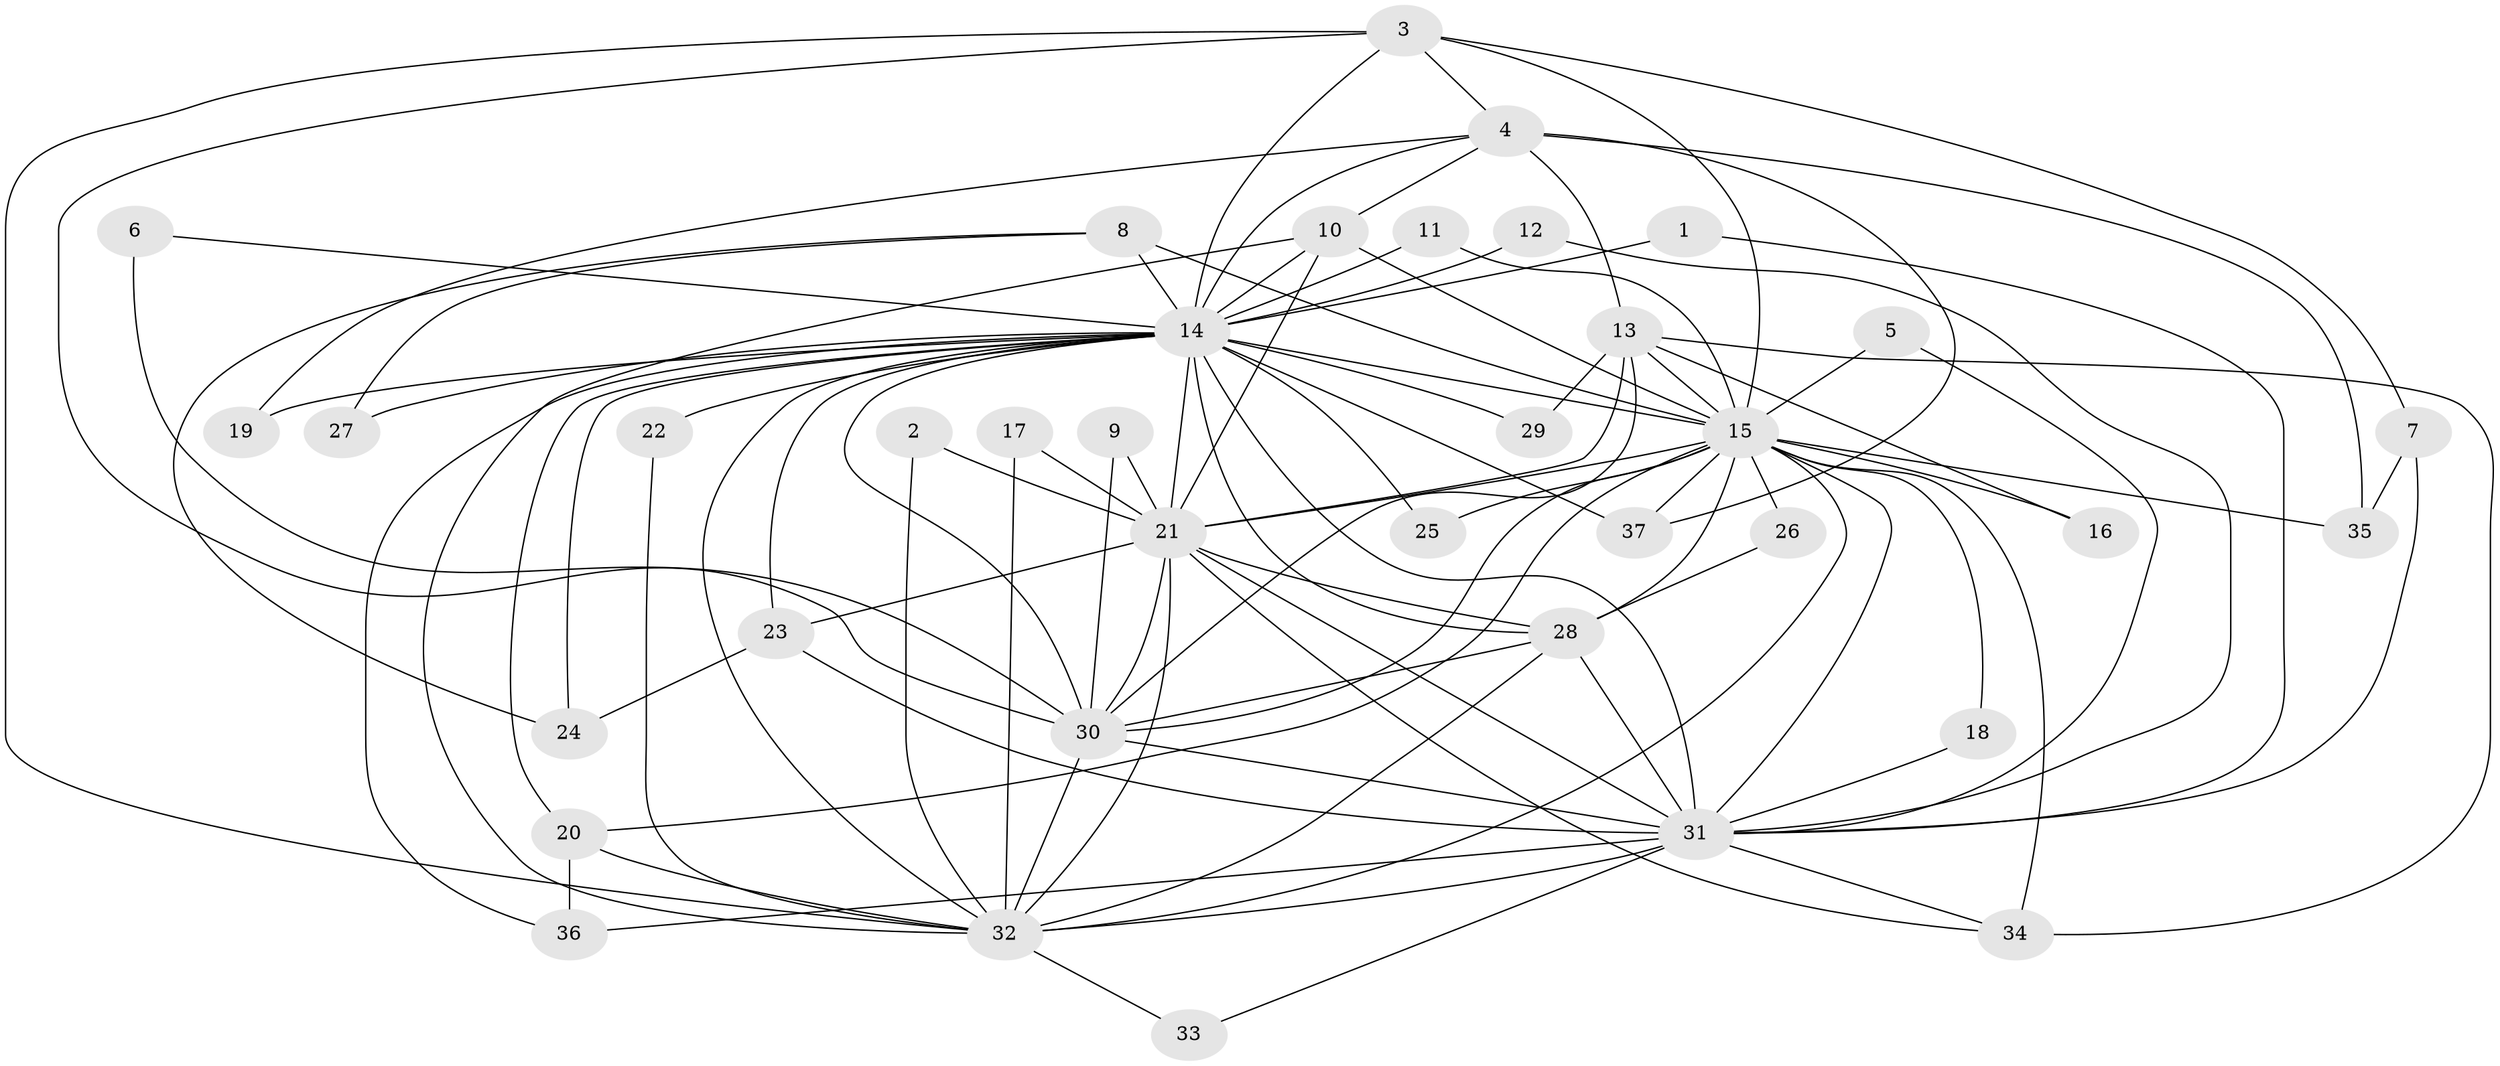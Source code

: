 // original degree distribution, {24: 0.013513513513513514, 11: 0.04054054054054054, 14: 0.013513513513513514, 21: 0.013513513513513514, 22: 0.013513513513513514, 17: 0.013513513513513514, 25: 0.013513513513513514, 20: 0.013513513513513514, 4: 0.04054054054054054, 2: 0.527027027027027, 3: 0.22972972972972974, 6: 0.013513513513513514, 5: 0.04054054054054054, 8: 0.013513513513513514}
// Generated by graph-tools (version 1.1) at 2025/49/03/09/25 03:49:34]
// undirected, 37 vertices, 96 edges
graph export_dot {
graph [start="1"]
  node [color=gray90,style=filled];
  1;
  2;
  3;
  4;
  5;
  6;
  7;
  8;
  9;
  10;
  11;
  12;
  13;
  14;
  15;
  16;
  17;
  18;
  19;
  20;
  21;
  22;
  23;
  24;
  25;
  26;
  27;
  28;
  29;
  30;
  31;
  32;
  33;
  34;
  35;
  36;
  37;
  1 -- 14 [weight=1.0];
  1 -- 31 [weight=1.0];
  2 -- 21 [weight=1.0];
  2 -- 32 [weight=1.0];
  3 -- 4 [weight=1.0];
  3 -- 7 [weight=1.0];
  3 -- 14 [weight=1.0];
  3 -- 15 [weight=1.0];
  3 -- 30 [weight=1.0];
  3 -- 32 [weight=1.0];
  4 -- 10 [weight=1.0];
  4 -- 13 [weight=1.0];
  4 -- 14 [weight=1.0];
  4 -- 19 [weight=1.0];
  4 -- 35 [weight=2.0];
  4 -- 37 [weight=1.0];
  5 -- 15 [weight=1.0];
  5 -- 31 [weight=1.0];
  6 -- 14 [weight=1.0];
  6 -- 30 [weight=1.0];
  7 -- 31 [weight=1.0];
  7 -- 35 [weight=1.0];
  8 -- 14 [weight=2.0];
  8 -- 15 [weight=1.0];
  8 -- 24 [weight=1.0];
  8 -- 27 [weight=1.0];
  9 -- 21 [weight=1.0];
  9 -- 30 [weight=1.0];
  10 -- 14 [weight=1.0];
  10 -- 15 [weight=1.0];
  10 -- 21 [weight=1.0];
  10 -- 32 [weight=1.0];
  11 -- 14 [weight=1.0];
  11 -- 15 [weight=1.0];
  12 -- 14 [weight=2.0];
  12 -- 31 [weight=1.0];
  13 -- 15 [weight=1.0];
  13 -- 16 [weight=1.0];
  13 -- 21 [weight=2.0];
  13 -- 29 [weight=1.0];
  13 -- 30 [weight=1.0];
  13 -- 34 [weight=1.0];
  14 -- 15 [weight=4.0];
  14 -- 19 [weight=1.0];
  14 -- 20 [weight=1.0];
  14 -- 21 [weight=4.0];
  14 -- 22 [weight=2.0];
  14 -- 23 [weight=1.0];
  14 -- 24 [weight=1.0];
  14 -- 25 [weight=1.0];
  14 -- 27 [weight=2.0];
  14 -- 28 [weight=3.0];
  14 -- 29 [weight=1.0];
  14 -- 30 [weight=4.0];
  14 -- 31 [weight=3.0];
  14 -- 32 [weight=6.0];
  14 -- 36 [weight=1.0];
  14 -- 37 [weight=1.0];
  15 -- 16 [weight=1.0];
  15 -- 18 [weight=1.0];
  15 -- 20 [weight=1.0];
  15 -- 21 [weight=2.0];
  15 -- 25 [weight=1.0];
  15 -- 26 [weight=1.0];
  15 -- 28 [weight=1.0];
  15 -- 30 [weight=1.0];
  15 -- 31 [weight=1.0];
  15 -- 32 [weight=2.0];
  15 -- 34 [weight=1.0];
  15 -- 35 [weight=1.0];
  15 -- 37 [weight=1.0];
  17 -- 21 [weight=1.0];
  17 -- 32 [weight=1.0];
  18 -- 31 [weight=2.0];
  20 -- 32 [weight=1.0];
  20 -- 36 [weight=1.0];
  21 -- 23 [weight=1.0];
  21 -- 28 [weight=2.0];
  21 -- 30 [weight=1.0];
  21 -- 31 [weight=1.0];
  21 -- 32 [weight=2.0];
  21 -- 34 [weight=1.0];
  22 -- 32 [weight=1.0];
  23 -- 24 [weight=1.0];
  23 -- 31 [weight=1.0];
  26 -- 28 [weight=1.0];
  28 -- 30 [weight=1.0];
  28 -- 31 [weight=1.0];
  28 -- 32 [weight=2.0];
  30 -- 31 [weight=1.0];
  30 -- 32 [weight=2.0];
  31 -- 32 [weight=3.0];
  31 -- 33 [weight=1.0];
  31 -- 34 [weight=1.0];
  31 -- 36 [weight=1.0];
  32 -- 33 [weight=1.0];
}
